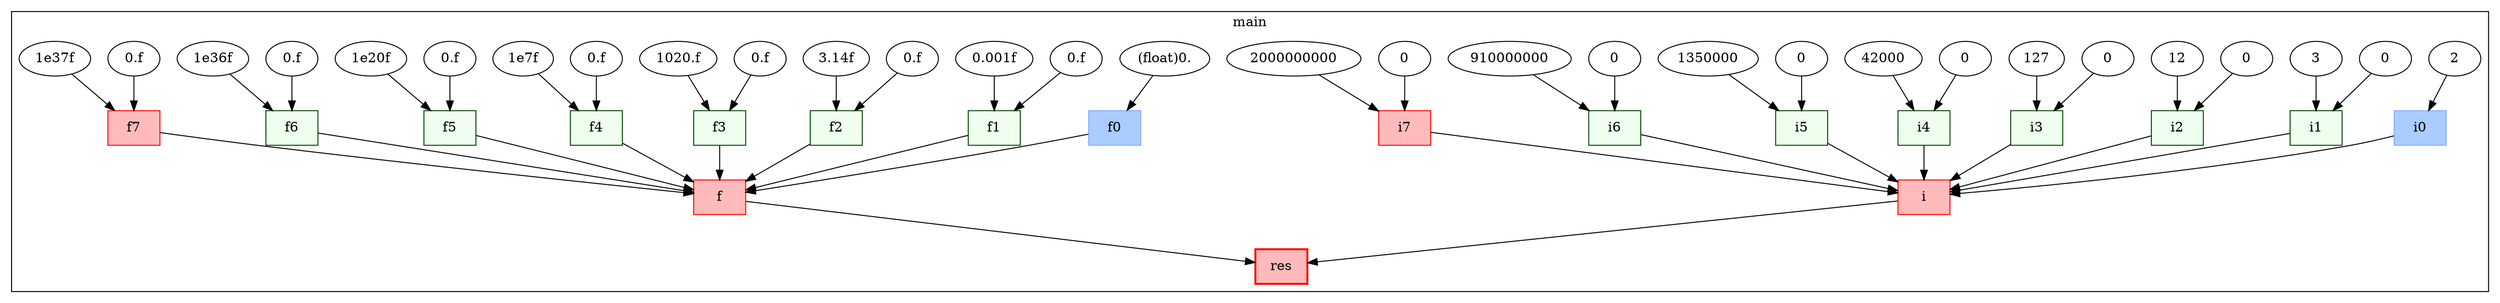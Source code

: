 digraph G {
  cp2 [label=<res>, shape=box, fillcolor="#FFBBBB", color="#FF0000",
       style="filled,bold", ];
  cp3 [label=<i>, shape=box, fillcolor="#FFBBBB", color="#FF0000",
       style="filled", ];
  cp5 [label=<f>, shape=box, fillcolor="#FFBBBB", color="#FF0000",
       style="filled", ];
  cp7 [label=<i0>, shape=box, fillcolor="#AACCFF", color="#88AAFF",
       style="filled", ];
  cp9 [label=<i1>, shape=box, fillcolor="#EEFFEE", color="#004400",
       style="filled", ];
  cp11 [label=<i2>, shape=box, fillcolor="#EEFFEE", color="#004400",
        style="filled", ];
  cp13 [label=<i3>, shape=box, fillcolor="#EEFFEE", color="#004400",
        style="filled", ];
  cp15 [label=<i4>, shape=box, fillcolor="#EEFFEE", color="#004400",
        style="filled", ];
  cp17 [label=<i5>, shape=box, fillcolor="#EEFFEE", color="#004400",
        style="filled", ];
  cp19 [label=<i6>, shape=box, fillcolor="#EEFFEE", color="#004400",
        style="filled", ];
  cp21 [label=<i7>, shape=box, fillcolor="#FFBBBB", color="#FF0000",
        style="filled", ];
  cp23 [label=<f0>, shape=box, fillcolor="#AACCFF", color="#88AAFF",
        style="filled", ];
  cp25 [label=<f1>, shape=box, fillcolor="#EEFFEE", color="#004400",
        style="filled", ];
  cp27 [label=<f2>, shape=box, fillcolor="#EEFFEE", color="#004400",
        style="filled", ];
  cp29 [label=<f3>, shape=box, fillcolor="#EEFFEE", color="#004400",
        style="filled", ];
  cp31 [label=<f4>, shape=box, fillcolor="#EEFFEE", color="#004400",
        style="filled", ];
  cp33 [label=<f5>, shape=box, fillcolor="#EEFFEE", color="#004400",
        style="filled", ];
  cp35 [label=<f6>, shape=box, fillcolor="#EEFFEE", color="#004400",
        style="filled", ];
  cp37 [label=<f7>, shape=box, fillcolor="#FFBBBB", color="#FF0000",
        style="filled", ];
  cp39 [label=<2>, shape=ellipse, ];
  cp41 [label=<0>, shape=ellipse, ];
  cp43 [label=<3>, shape=ellipse, ];
  cp45 [label=<0>, shape=ellipse, ];
  cp47 [label=<12>, shape=ellipse, ];
  cp49 [label=<0>, shape=ellipse, ];
  cp51 [label=<127>, shape=ellipse, ];
  cp53 [label=<0>, shape=ellipse, ];
  cp55 [label=<42000>, shape=ellipse, ];
  cp57 [label=<0>, shape=ellipse, ];
  cp59 [label=<1350000>, shape=ellipse, ];
  cp61 [label=<0>, shape=ellipse, ];
  cp63 [label=<910000000>, shape=ellipse, ];
  cp65 [label=<0>, shape=ellipse, ];
  cp67 [label=<2000000000>, shape=ellipse, ];
  cp69 [label=<(float)0.>, shape=ellipse, ];
  cp71 [label=<0.f>, shape=ellipse, ];
  cp73 [label=<0.001f>, shape=ellipse, ];
  cp75 [label=<0.f>, shape=ellipse, ];
  cp77 [label=<3.14f>, shape=ellipse, ];
  cp79 [label=<0.f>, shape=ellipse, ];
  cp81 [label=<1020.f>, shape=ellipse, ];
  cp83 [label=<0.f>, shape=ellipse, ];
  cp85 [label=<1e7f>, shape=ellipse, ];
  cp87 [label=<0.f>, shape=ellipse, ];
  cp89 [label=<1e20f>, shape=ellipse, ];
  cp91 [label=<0.f>, shape=ellipse, ];
  cp93 [label=<1e36f>, shape=ellipse, ];
  cp95 [label=<0.f>, shape=ellipse, ];
  cp97 [label=<1e37f>, shape=ellipse, ];
  
  subgraph cluster_cs_1 { label=<main>; cp97;cp95;cp93;cp91;cp89;cp87;cp85;cp83;cp81;cp79;cp77;cp75;cp73;cp71;cp69;cp67;cp65;cp63;cp61;cp59;cp57;cp55;cp53;cp51;cp49;cp47;cp45;cp43;cp41;cp39;cp37;cp35;cp33;cp31;cp29;cp27;cp25;cp23;cp21;cp19;cp17;cp15;cp13;cp11;cp9;cp7;cp5;cp3;cp2;
     };
  
  cp3 -> cp2;
  cp5 -> cp2;
  cp7 -> cp3;
  cp9 -> cp3;
  cp11 -> cp3;
  cp13 -> cp3;
  cp15 -> cp3;
  cp17 -> cp3;
  cp19 -> cp3;
  cp21 -> cp3;
  cp23 -> cp5;
  cp25 -> cp5;
  cp27 -> cp5;
  cp29 -> cp5;
  cp31 -> cp5;
  cp33 -> cp5;
  cp35 -> cp5;
  cp37 -> cp5;
  cp39 -> cp7;
  cp41 -> cp9;
  cp43 -> cp9;
  cp45 -> cp11;
  cp47 -> cp11;
  cp49 -> cp13;
  cp51 -> cp13;
  cp53 -> cp15;
  cp55 -> cp15;
  cp57 -> cp17;
  cp59 -> cp17;
  cp61 -> cp19;
  cp63 -> cp19;
  cp65 -> cp21;
  cp67 -> cp21;
  cp69 -> cp23;
  cp71 -> cp25;
  cp73 -> cp25;
  cp75 -> cp27;
  cp77 -> cp27;
  cp79 -> cp29;
  cp81 -> cp29;
  cp83 -> cp31;
  cp85 -> cp31;
  cp87 -> cp33;
  cp89 -> cp33;
  cp91 -> cp35;
  cp93 -> cp35;
  cp95 -> cp37;
  cp97 -> cp37;
  
  }
